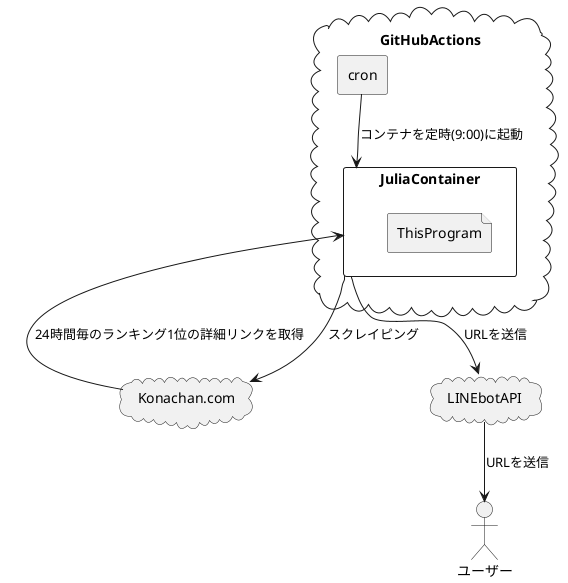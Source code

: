 @startuml diagram

actor ユーザー

cloud GitHubActions{
    rectangle cron
    rectangle JuliaContainer{
        file ThisProgram
    }
}

Cloud Konachan.com

Cloud LINEbotAPI

cron --> JuliaContainer :コンテナを定時(9:00)に起動
JuliaContainer --> Konachan.com :スクレイピング
Konachan.com --> JuliaContainer :24時間毎のランキング1位の詳細リンクを取得
JuliaContainer --> LINEbotAPI :URLを送信
LINEbotAPI --> ユーザー :URLを送信

@enduml
